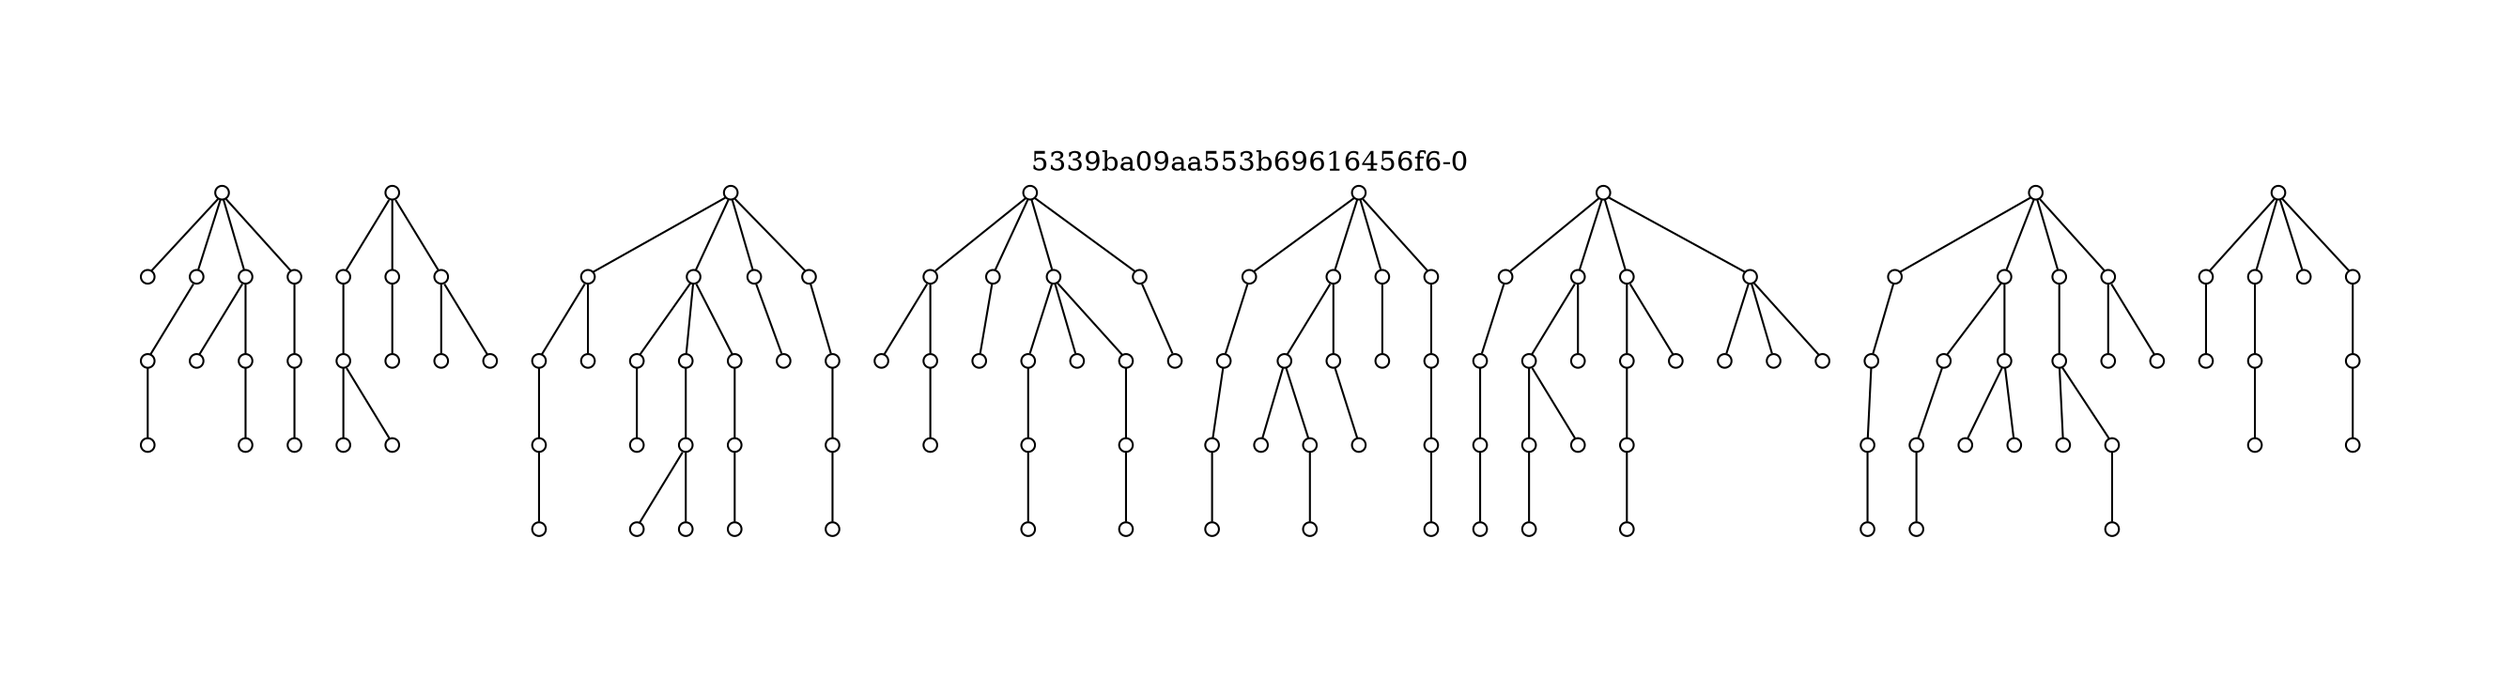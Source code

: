 strict graph "5339ba09aa553b69616456f6-0" {
labelloc=t;
ratio=auto;
pad="1.0";
label="5339ba09aa553b69616456f6-0";
node [fixedsize=true, width="0.1", shape=circle, height="0.1", label=""];
0;
1;
2;
3;
4;
12;
15;
16;
20;
52;
68;
83;
341;
343;
344;
345;
353;
354;
359;
361;
391;
393;
682;
683;
684;
685;
686;
687;
688;
692;
693;
694;
695;
699;
703;
724;
728;
732;
753;
768;
869;
870;
884;
968;
1023;
1024;
1025;
1026;
1027;
1030;
1031;
1033;
1037;
1038;
1039;
1041;
1057;
1080;
1089;
1252;
1289;
1364;
1365;
1366;
1367;
1368;
1369;
1373;
1376;
1379;
1382;
1386;
1402;
1404;
1416;
1437;
1453;
1526;
1659;
1705;
1706;
1707;
1708;
1709;
1710;
1716;
1717;
1718;
1721;
1722;
1723;
1725;
1728;
1750;
1752;
1759;
1801;
1888;
1925;
2046;
2047;
2048;
2049;
2050;
2052;
2055;
2057;
2060;
2064;
2065;
2072;
2083;
2093;
2094;
2103;
2105;
2152;
2196;
2285;
2387;
2388;
2389;
2390;
2391;
2394;
2399;
2407;
2439;
2471;
0 -- 1;
0 -- 2;
0 -- 4;
2 -- 12;
0 -- 3;
3 -- 15;
3 -- 16;
20 -- 83;
4 -- 20;
12 -- 52;
16 -- 68;
341 -- 343;
343 -- 353;
344 -- 354;
341 -- 344;
341 -- 345;
345 -- 359;
345 -- 361;
353 -- 391;
353 -- 393;
682 -- 685;
682 -- 684;
682 -- 686;
682 -- 683;
683 -- 687;
683 -- 688;
684 -- 692;
692 -- 724;
684 -- 693;
693 -- 728;
684 -- 694;
694 -- 732;
685 -- 695;
699 -- 753;
686 -- 699;
687 -- 703;
728 -- 870;
732 -- 884;
753 -- 968;
703 -- 768;
728 -- 869;
1023 -- 1024;
1023 -- 1025;
1026 -- 1038;
1026 -- 1039;
1026 -- 1037;
1023 -- 1026;
1027 -- 1041;
1023 -- 1027;
1024 -- 1030;
1024 -- 1031;
1031 -- 1057;
1025 -- 1033;
1080 -- 1252;
1037 -- 1080;
1039 -- 1089;
1089 -- 1289;
1364 -- 1365;
1365 -- 1369;
1364 -- 1366;
1364 -- 1367;
1364 -- 1368;
1366 -- 1373;
1373 -- 1402;
1373 -- 1404;
1366 -- 1376;
1376 -- 1416;
1367 -- 1379;
1382 -- 1437;
1368 -- 1382;
1369 -- 1386;
1386 -- 1453;
1404 -- 1526;
1437 -- 1659;
1705 -- 1708;
1705 -- 1709;
1705 -- 1706;
1705 -- 1707;
1706 -- 1710;
1707 -- 1717;
1707 -- 1716;
1708 -- 1718;
1708 -- 1721;
1709 -- 1725;
1709 -- 1722;
1709 -- 1723;
1710 -- 1728;
1716 -- 1750;
1716 -- 1752;
1718 -- 1759;
1728 -- 1801;
1750 -- 1888;
1759 -- 1925;
2046 -- 2050;
2046 -- 2049;
2046 -- 2048;
2046 -- 2047;
2047 -- 2052;
2048 -- 2055;
2048 -- 2057;
2055 -- 2083;
2060 -- 2103;
2060 -- 2105;
2049 -- 2060;
2050 -- 2064;
2050 -- 2065;
2052 -- 2072;
2057 -- 2093;
2057 -- 2094;
2072 -- 2152;
2083 -- 2196;
2105 -- 2285;
2387 -- 2389;
2388 -- 2394;
2387 -- 2388;
2387 -- 2390;
2391 -- 2407;
2387 -- 2391;
2389 -- 2399;
2399 -- 2439;
2407 -- 2471;
}
